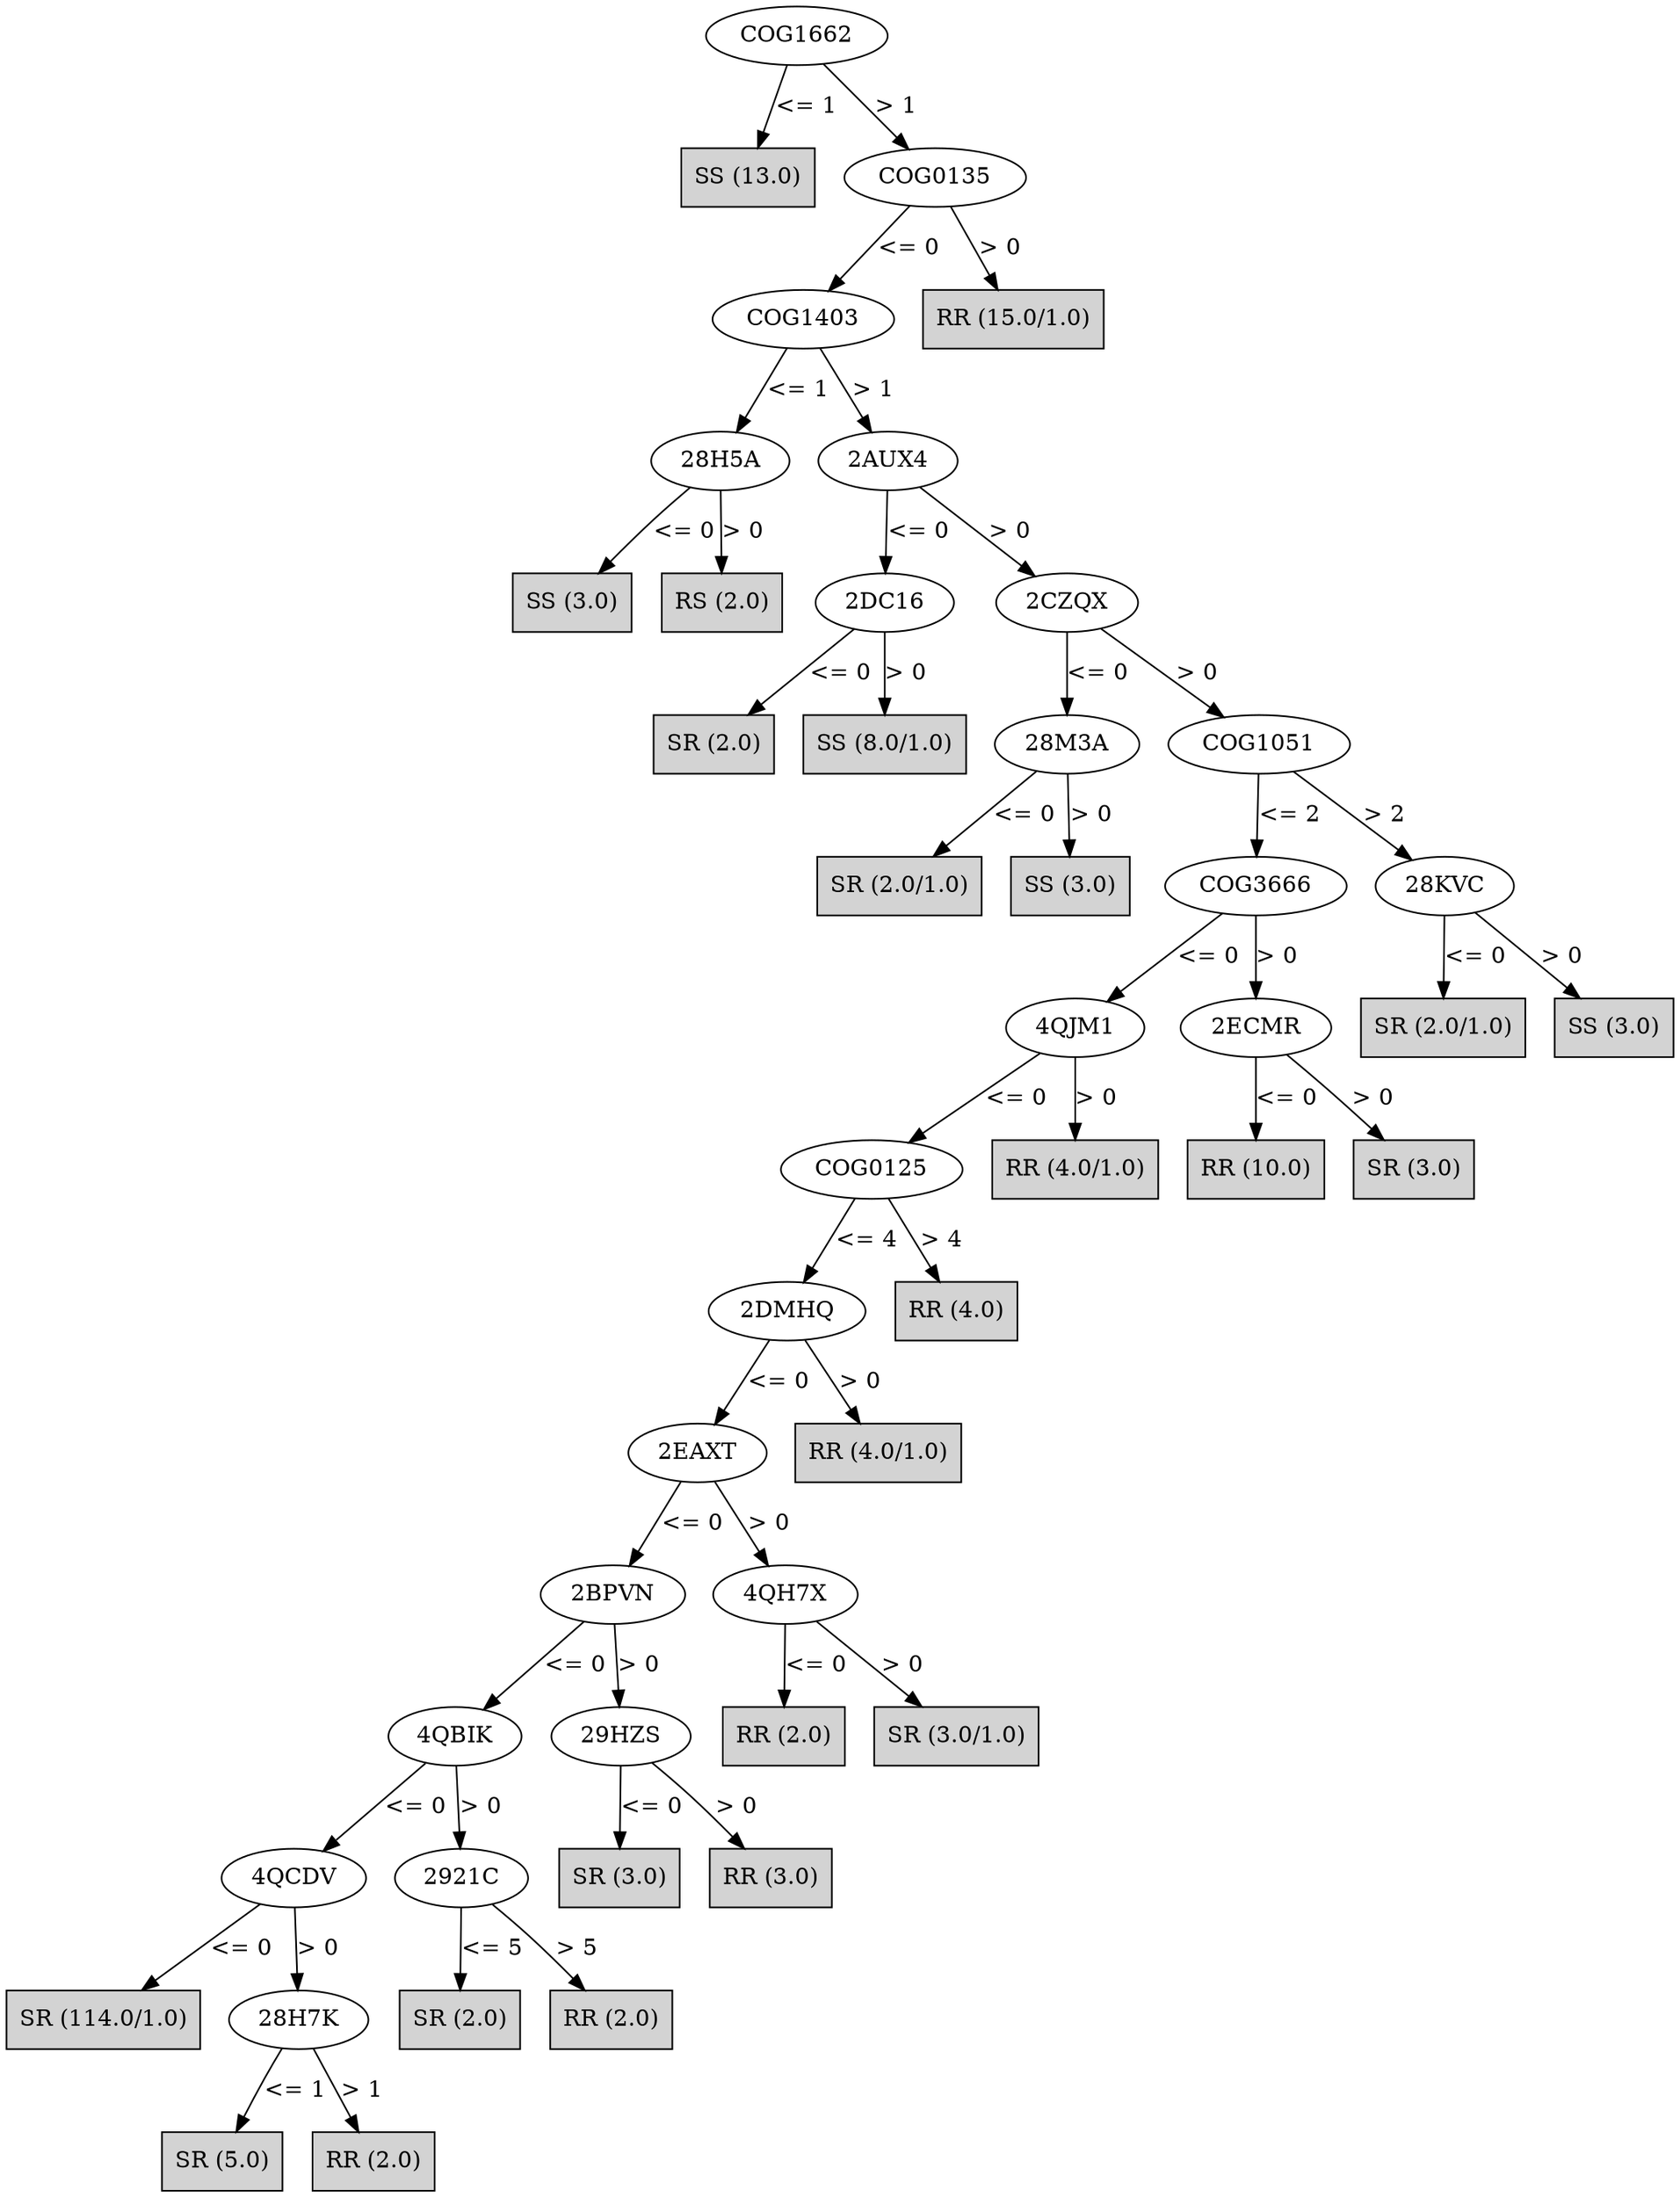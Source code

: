 digraph J48Tree {
N0 [label="COG1662" ]
N0->N1 [label="<= 1"]
N1 [label="SS (13.0)" shape=box style=filled ]
N0->N2 [label="> 1"]
N2 [label="COG0135" ]
N2->N3 [label="<= 0"]
N3 [label="COG1403" ]
N3->N4 [label="<= 1"]
N4 [label="28H5A" ]
N4->N5 [label="<= 0"]
N5 [label="SS (3.0)" shape=box style=filled ]
N4->N6 [label="> 0"]
N6 [label="RS (2.0)" shape=box style=filled ]
N3->N7 [label="> 1"]
N7 [label="2AUX4" ]
N7->N8 [label="<= 0"]
N8 [label="2DC16" ]
N8->N9 [label="<= 0"]
N9 [label="SR (2.0)" shape=box style=filled ]
N8->N10 [label="> 0"]
N10 [label="SS (8.0/1.0)" shape=box style=filled ]
N7->N11 [label="> 0"]
N11 [label="2CZQX" ]
N11->N12 [label="<= 0"]
N12 [label="28M3A" ]
N12->N13 [label="<= 0"]
N13 [label="SR (2.0/1.0)" shape=box style=filled ]
N12->N14 [label="> 0"]
N14 [label="SS (3.0)" shape=box style=filled ]
N11->N15 [label="> 0"]
N15 [label="COG1051" ]
N15->N16 [label="<= 2"]
N16 [label="COG3666" ]
N16->N17 [label="<= 0"]
N17 [label="4QJM1" ]
N17->N18 [label="<= 0"]
N18 [label="COG0125" ]
N18->N19 [label="<= 4"]
N19 [label="2DMHQ" ]
N19->N20 [label="<= 0"]
N20 [label="2EAXT" ]
N20->N21 [label="<= 0"]
N21 [label="2BPVN" ]
N21->N22 [label="<= 0"]
N22 [label="4QBIK" ]
N22->N23 [label="<= 0"]
N23 [label="4QCDV" ]
N23->N24 [label="<= 0"]
N24 [label="SR (114.0/1.0)" shape=box style=filled ]
N23->N25 [label="> 0"]
N25 [label="28H7K" ]
N25->N26 [label="<= 1"]
N26 [label="SR (5.0)" shape=box style=filled ]
N25->N27 [label="> 1"]
N27 [label="RR (2.0)" shape=box style=filled ]
N22->N28 [label="> 0"]
N28 [label="2921C" ]
N28->N29 [label="<= 5"]
N29 [label="SR (2.0)" shape=box style=filled ]
N28->N30 [label="> 5"]
N30 [label="RR (2.0)" shape=box style=filled ]
N21->N31 [label="> 0"]
N31 [label="29HZS" ]
N31->N32 [label="<= 0"]
N32 [label="SR (3.0)" shape=box style=filled ]
N31->N33 [label="> 0"]
N33 [label="RR (3.0)" shape=box style=filled ]
N20->N34 [label="> 0"]
N34 [label="4QH7X" ]
N34->N35 [label="<= 0"]
N35 [label="RR (2.0)" shape=box style=filled ]
N34->N36 [label="> 0"]
N36 [label="SR (3.0/1.0)" shape=box style=filled ]
N19->N37 [label="> 0"]
N37 [label="RR (4.0/1.0)" shape=box style=filled ]
N18->N38 [label="> 4"]
N38 [label="RR (4.0)" shape=box style=filled ]
N17->N39 [label="> 0"]
N39 [label="RR (4.0/1.0)" shape=box style=filled ]
N16->N40 [label="> 0"]
N40 [label="2ECMR" ]
N40->N41 [label="<= 0"]
N41 [label="RR (10.0)" shape=box style=filled ]
N40->N42 [label="> 0"]
N42 [label="SR (3.0)" shape=box style=filled ]
N15->N43 [label="> 2"]
N43 [label="28KVC" ]
N43->N44 [label="<= 0"]
N44 [label="SR (2.0/1.0)" shape=box style=filled ]
N43->N45 [label="> 0"]
N45 [label="SS (3.0)" shape=box style=filled ]
N2->N46 [label="> 0"]
N46 [label="RR (15.0/1.0)" shape=box style=filled ]
}

